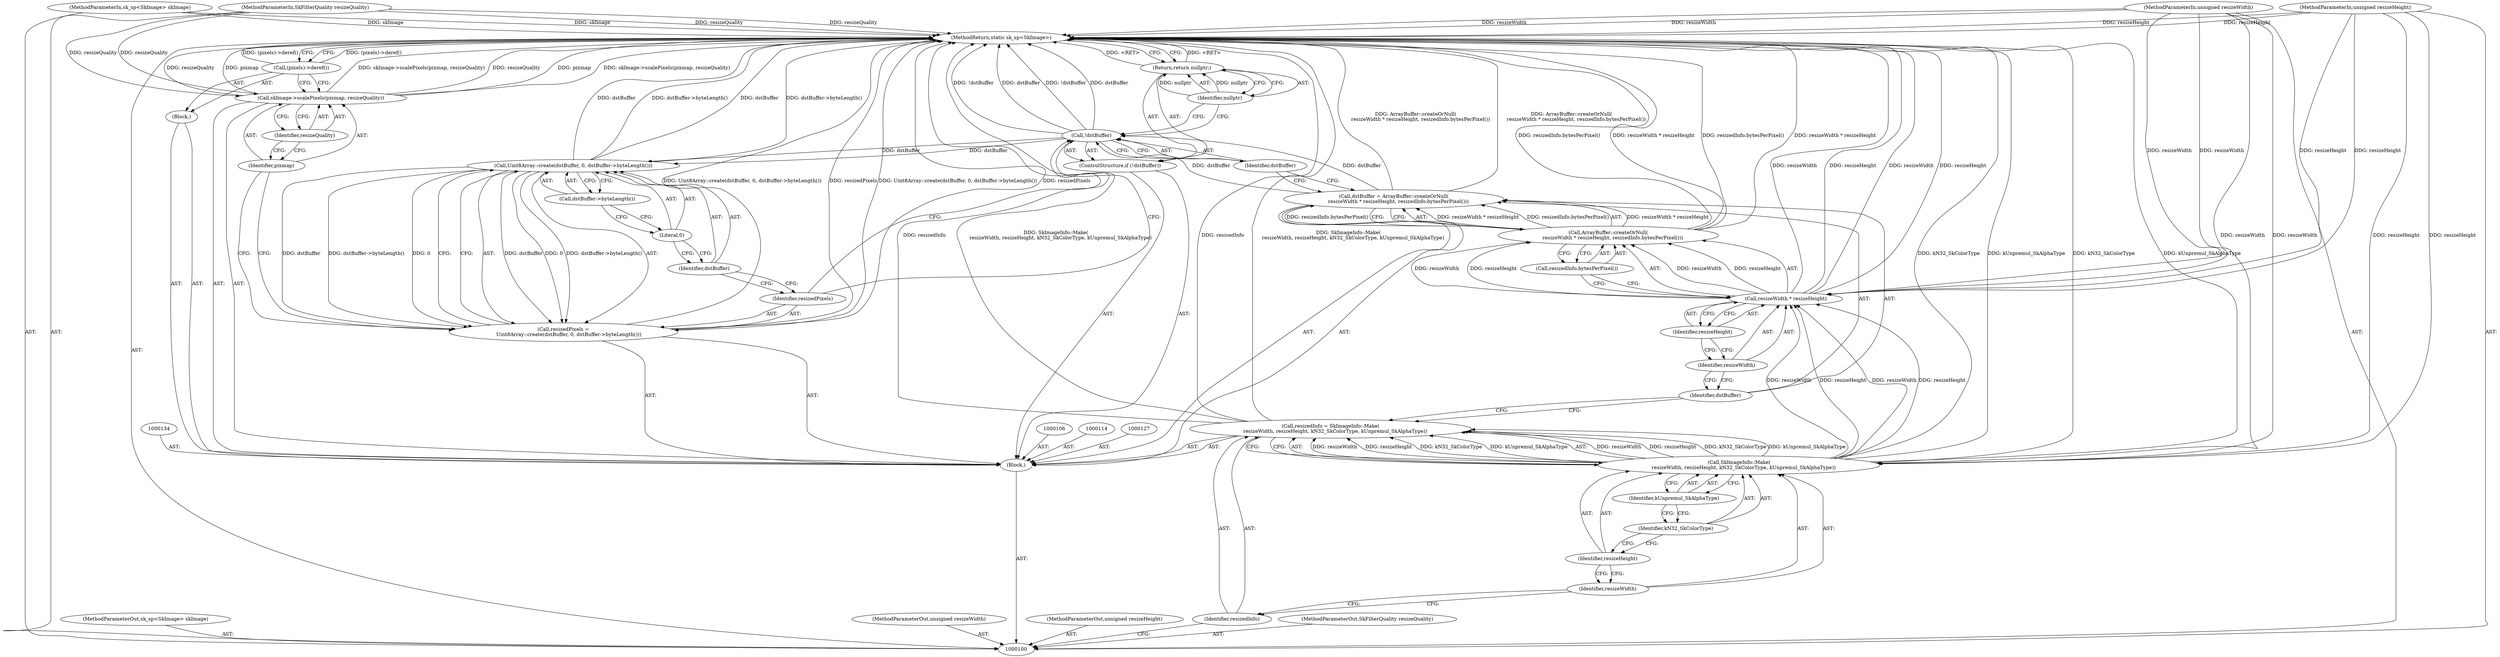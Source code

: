 digraph "1_Chrome_d59a4441697f6253e7dc3f7ae5caad6e5fd2c778_6" {
"1000140" [label="(MethodReturn,static sk_sp<SkImage>)"];
"1000101" [label="(MethodParameterIn,sk_sp<SkImage> skImage)"];
"1000199" [label="(MethodParameterOut,sk_sp<SkImage> skImage)"];
"1000126" [label="(Identifier,nullptr)"];
"1000125" [label="(Return,return nullptr;)"];
"1000128" [label="(Call,resizedPixels =\n       Uint8Array::create(dstBuffer, 0, dstBuffer->byteLength()))"];
"1000129" [label="(Identifier,resizedPixels)"];
"1000131" [label="(Identifier,dstBuffer)"];
"1000132" [label="(Literal,0)"];
"1000133" [label="(Call,dstBuffer->byteLength())"];
"1000130" [label="(Call,Uint8Array::create(dstBuffer, 0, dstBuffer->byteLength()))"];
"1000136" [label="(Identifier,pixmap)"];
"1000135" [label="(Call,skImage->scalePixels(pixmap, resizeQuality))"];
"1000137" [label="(Identifier,resizeQuality)"];
"1000138" [label="(Block,)"];
"1000139" [label="(Call,(pixels)->deref())"];
"1000102" [label="(MethodParameterIn,unsigned resizeWidth)"];
"1000200" [label="(MethodParameterOut,unsigned resizeWidth)"];
"1000103" [label="(MethodParameterIn,unsigned resizeHeight)"];
"1000201" [label="(MethodParameterOut,unsigned resizeHeight)"];
"1000104" [label="(MethodParameterIn,SkFilterQuality resizeQuality)"];
"1000202" [label="(MethodParameterOut,SkFilterQuality resizeQuality)"];
"1000105" [label="(Block,)"];
"1000107" [label="(Call,resizedInfo = SkImageInfo::Make(\n      resizeWidth, resizeHeight, kN32_SkColorType, kUnpremul_SkAlphaType))"];
"1000108" [label="(Identifier,resizedInfo)"];
"1000109" [label="(Call,SkImageInfo::Make(\n      resizeWidth, resizeHeight, kN32_SkColorType, kUnpremul_SkAlphaType))"];
"1000111" [label="(Identifier,resizeHeight)"];
"1000112" [label="(Identifier,kN32_SkColorType)"];
"1000113" [label="(Identifier,kUnpremul_SkAlphaType)"];
"1000110" [label="(Identifier,resizeWidth)"];
"1000115" [label="(Call,dstBuffer = ArrayBuffer::createOrNull(\n      resizeWidth * resizeHeight, resizedInfo.bytesPerPixel()))"];
"1000116" [label="(Identifier,dstBuffer)"];
"1000117" [label="(Call,ArrayBuffer::createOrNull(\n      resizeWidth * resizeHeight, resizedInfo.bytesPerPixel()))"];
"1000120" [label="(Identifier,resizeHeight)"];
"1000121" [label="(Call,resizedInfo.bytesPerPixel())"];
"1000118" [label="(Call,resizeWidth * resizeHeight)"];
"1000119" [label="(Identifier,resizeWidth)"];
"1000122" [label="(ControlStructure,if (!dstBuffer))"];
"1000123" [label="(Call,!dstBuffer)"];
"1000124" [label="(Identifier,dstBuffer)"];
"1000140" -> "1000100"  [label="AST: "];
"1000140" -> "1000125"  [label="CFG: "];
"1000140" -> "1000139"  [label="CFG: "];
"1000125" -> "1000140"  [label="DDG: <RET>"];
"1000115" -> "1000140"  [label="DDG: ArrayBuffer::createOrNull(\n      resizeWidth * resizeHeight, resizedInfo.bytesPerPixel())"];
"1000128" -> "1000140"  [label="DDG: Uint8Array::create(dstBuffer, 0, dstBuffer->byteLength())"];
"1000128" -> "1000140"  [label="DDG: resizedPixels"];
"1000107" -> "1000140"  [label="DDG: resizedInfo"];
"1000107" -> "1000140"  [label="DDG: SkImageInfo::Make(\n      resizeWidth, resizeHeight, kN32_SkColorType, kUnpremul_SkAlphaType)"];
"1000104" -> "1000140"  [label="DDG: resizeQuality"];
"1000117" -> "1000140"  [label="DDG: resizeWidth * resizeHeight"];
"1000117" -> "1000140"  [label="DDG: resizedInfo.bytesPerPixel()"];
"1000135" -> "1000140"  [label="DDG: pixmap"];
"1000135" -> "1000140"  [label="DDG: skImage->scalePixels(pixmap, resizeQuality)"];
"1000135" -> "1000140"  [label="DDG: resizeQuality"];
"1000118" -> "1000140"  [label="DDG: resizeWidth"];
"1000118" -> "1000140"  [label="DDG: resizeHeight"];
"1000123" -> "1000140"  [label="DDG: !dstBuffer"];
"1000123" -> "1000140"  [label="DDG: dstBuffer"];
"1000139" -> "1000140"  [label="DDG: (pixels)->deref()"];
"1000103" -> "1000140"  [label="DDG: resizeHeight"];
"1000130" -> "1000140"  [label="DDG: dstBuffer->byteLength()"];
"1000130" -> "1000140"  [label="DDG: dstBuffer"];
"1000102" -> "1000140"  [label="DDG: resizeWidth"];
"1000109" -> "1000140"  [label="DDG: kN32_SkColorType"];
"1000109" -> "1000140"  [label="DDG: kUnpremul_SkAlphaType"];
"1000101" -> "1000140"  [label="DDG: skImage"];
"1000101" -> "1000100"  [label="AST: "];
"1000101" -> "1000140"  [label="DDG: skImage"];
"1000199" -> "1000100"  [label="AST: "];
"1000126" -> "1000125"  [label="AST: "];
"1000126" -> "1000123"  [label="CFG: "];
"1000125" -> "1000126"  [label="CFG: "];
"1000126" -> "1000125"  [label="DDG: nullptr"];
"1000125" -> "1000122"  [label="AST: "];
"1000125" -> "1000126"  [label="CFG: "];
"1000126" -> "1000125"  [label="AST: "];
"1000140" -> "1000125"  [label="CFG: "];
"1000125" -> "1000140"  [label="DDG: <RET>"];
"1000126" -> "1000125"  [label="DDG: nullptr"];
"1000128" -> "1000105"  [label="AST: "];
"1000128" -> "1000130"  [label="CFG: "];
"1000129" -> "1000128"  [label="AST: "];
"1000130" -> "1000128"  [label="AST: "];
"1000136" -> "1000128"  [label="CFG: "];
"1000128" -> "1000140"  [label="DDG: Uint8Array::create(dstBuffer, 0, dstBuffer->byteLength())"];
"1000128" -> "1000140"  [label="DDG: resizedPixels"];
"1000130" -> "1000128"  [label="DDG: dstBuffer"];
"1000130" -> "1000128"  [label="DDG: 0"];
"1000130" -> "1000128"  [label="DDG: dstBuffer->byteLength()"];
"1000129" -> "1000128"  [label="AST: "];
"1000129" -> "1000123"  [label="CFG: "];
"1000131" -> "1000129"  [label="CFG: "];
"1000131" -> "1000130"  [label="AST: "];
"1000131" -> "1000129"  [label="CFG: "];
"1000132" -> "1000131"  [label="CFG: "];
"1000132" -> "1000130"  [label="AST: "];
"1000132" -> "1000131"  [label="CFG: "];
"1000133" -> "1000132"  [label="CFG: "];
"1000133" -> "1000130"  [label="AST: "];
"1000133" -> "1000132"  [label="CFG: "];
"1000130" -> "1000133"  [label="CFG: "];
"1000130" -> "1000128"  [label="AST: "];
"1000130" -> "1000133"  [label="CFG: "];
"1000131" -> "1000130"  [label="AST: "];
"1000132" -> "1000130"  [label="AST: "];
"1000133" -> "1000130"  [label="AST: "];
"1000128" -> "1000130"  [label="CFG: "];
"1000130" -> "1000140"  [label="DDG: dstBuffer->byteLength()"];
"1000130" -> "1000140"  [label="DDG: dstBuffer"];
"1000130" -> "1000128"  [label="DDG: dstBuffer"];
"1000130" -> "1000128"  [label="DDG: 0"];
"1000130" -> "1000128"  [label="DDG: dstBuffer->byteLength()"];
"1000123" -> "1000130"  [label="DDG: dstBuffer"];
"1000136" -> "1000135"  [label="AST: "];
"1000136" -> "1000128"  [label="CFG: "];
"1000137" -> "1000136"  [label="CFG: "];
"1000135" -> "1000105"  [label="AST: "];
"1000135" -> "1000137"  [label="CFG: "];
"1000136" -> "1000135"  [label="AST: "];
"1000137" -> "1000135"  [label="AST: "];
"1000139" -> "1000135"  [label="CFG: "];
"1000135" -> "1000140"  [label="DDG: pixmap"];
"1000135" -> "1000140"  [label="DDG: skImage->scalePixels(pixmap, resizeQuality)"];
"1000135" -> "1000140"  [label="DDG: resizeQuality"];
"1000104" -> "1000135"  [label="DDG: resizeQuality"];
"1000137" -> "1000135"  [label="AST: "];
"1000137" -> "1000136"  [label="CFG: "];
"1000135" -> "1000137"  [label="CFG: "];
"1000138" -> "1000105"  [label="AST: "];
"1000139" -> "1000138"  [label="AST: "];
"1000139" -> "1000138"  [label="AST: "];
"1000139" -> "1000135"  [label="CFG: "];
"1000140" -> "1000139"  [label="CFG: "];
"1000139" -> "1000140"  [label="DDG: (pixels)->deref()"];
"1000102" -> "1000100"  [label="AST: "];
"1000102" -> "1000140"  [label="DDG: resizeWidth"];
"1000102" -> "1000109"  [label="DDG: resizeWidth"];
"1000102" -> "1000118"  [label="DDG: resizeWidth"];
"1000200" -> "1000100"  [label="AST: "];
"1000103" -> "1000100"  [label="AST: "];
"1000103" -> "1000140"  [label="DDG: resizeHeight"];
"1000103" -> "1000109"  [label="DDG: resizeHeight"];
"1000103" -> "1000118"  [label="DDG: resizeHeight"];
"1000201" -> "1000100"  [label="AST: "];
"1000104" -> "1000100"  [label="AST: "];
"1000104" -> "1000140"  [label="DDG: resizeQuality"];
"1000104" -> "1000135"  [label="DDG: resizeQuality"];
"1000202" -> "1000100"  [label="AST: "];
"1000105" -> "1000100"  [label="AST: "];
"1000106" -> "1000105"  [label="AST: "];
"1000107" -> "1000105"  [label="AST: "];
"1000114" -> "1000105"  [label="AST: "];
"1000115" -> "1000105"  [label="AST: "];
"1000122" -> "1000105"  [label="AST: "];
"1000127" -> "1000105"  [label="AST: "];
"1000128" -> "1000105"  [label="AST: "];
"1000134" -> "1000105"  [label="AST: "];
"1000135" -> "1000105"  [label="AST: "];
"1000138" -> "1000105"  [label="AST: "];
"1000107" -> "1000105"  [label="AST: "];
"1000107" -> "1000109"  [label="CFG: "];
"1000108" -> "1000107"  [label="AST: "];
"1000109" -> "1000107"  [label="AST: "];
"1000116" -> "1000107"  [label="CFG: "];
"1000107" -> "1000140"  [label="DDG: resizedInfo"];
"1000107" -> "1000140"  [label="DDG: SkImageInfo::Make(\n      resizeWidth, resizeHeight, kN32_SkColorType, kUnpremul_SkAlphaType)"];
"1000109" -> "1000107"  [label="DDG: resizeWidth"];
"1000109" -> "1000107"  [label="DDG: resizeHeight"];
"1000109" -> "1000107"  [label="DDG: kN32_SkColorType"];
"1000109" -> "1000107"  [label="DDG: kUnpremul_SkAlphaType"];
"1000108" -> "1000107"  [label="AST: "];
"1000108" -> "1000100"  [label="CFG: "];
"1000110" -> "1000108"  [label="CFG: "];
"1000109" -> "1000107"  [label="AST: "];
"1000109" -> "1000113"  [label="CFG: "];
"1000110" -> "1000109"  [label="AST: "];
"1000111" -> "1000109"  [label="AST: "];
"1000112" -> "1000109"  [label="AST: "];
"1000113" -> "1000109"  [label="AST: "];
"1000107" -> "1000109"  [label="CFG: "];
"1000109" -> "1000140"  [label="DDG: kN32_SkColorType"];
"1000109" -> "1000140"  [label="DDG: kUnpremul_SkAlphaType"];
"1000109" -> "1000107"  [label="DDG: resizeWidth"];
"1000109" -> "1000107"  [label="DDG: resizeHeight"];
"1000109" -> "1000107"  [label="DDG: kN32_SkColorType"];
"1000109" -> "1000107"  [label="DDG: kUnpremul_SkAlphaType"];
"1000102" -> "1000109"  [label="DDG: resizeWidth"];
"1000103" -> "1000109"  [label="DDG: resizeHeight"];
"1000109" -> "1000118"  [label="DDG: resizeWidth"];
"1000109" -> "1000118"  [label="DDG: resizeHeight"];
"1000111" -> "1000109"  [label="AST: "];
"1000111" -> "1000110"  [label="CFG: "];
"1000112" -> "1000111"  [label="CFG: "];
"1000112" -> "1000109"  [label="AST: "];
"1000112" -> "1000111"  [label="CFG: "];
"1000113" -> "1000112"  [label="CFG: "];
"1000113" -> "1000109"  [label="AST: "];
"1000113" -> "1000112"  [label="CFG: "];
"1000109" -> "1000113"  [label="CFG: "];
"1000110" -> "1000109"  [label="AST: "];
"1000110" -> "1000108"  [label="CFG: "];
"1000111" -> "1000110"  [label="CFG: "];
"1000115" -> "1000105"  [label="AST: "];
"1000115" -> "1000117"  [label="CFG: "];
"1000116" -> "1000115"  [label="AST: "];
"1000117" -> "1000115"  [label="AST: "];
"1000124" -> "1000115"  [label="CFG: "];
"1000115" -> "1000140"  [label="DDG: ArrayBuffer::createOrNull(\n      resizeWidth * resizeHeight, resizedInfo.bytesPerPixel())"];
"1000117" -> "1000115"  [label="DDG: resizeWidth * resizeHeight"];
"1000117" -> "1000115"  [label="DDG: resizedInfo.bytesPerPixel()"];
"1000115" -> "1000123"  [label="DDG: dstBuffer"];
"1000116" -> "1000115"  [label="AST: "];
"1000116" -> "1000107"  [label="CFG: "];
"1000119" -> "1000116"  [label="CFG: "];
"1000117" -> "1000115"  [label="AST: "];
"1000117" -> "1000121"  [label="CFG: "];
"1000118" -> "1000117"  [label="AST: "];
"1000121" -> "1000117"  [label="AST: "];
"1000115" -> "1000117"  [label="CFG: "];
"1000117" -> "1000140"  [label="DDG: resizeWidth * resizeHeight"];
"1000117" -> "1000140"  [label="DDG: resizedInfo.bytesPerPixel()"];
"1000117" -> "1000115"  [label="DDG: resizeWidth * resizeHeight"];
"1000117" -> "1000115"  [label="DDG: resizedInfo.bytesPerPixel()"];
"1000118" -> "1000117"  [label="DDG: resizeWidth"];
"1000118" -> "1000117"  [label="DDG: resizeHeight"];
"1000120" -> "1000118"  [label="AST: "];
"1000120" -> "1000119"  [label="CFG: "];
"1000118" -> "1000120"  [label="CFG: "];
"1000121" -> "1000117"  [label="AST: "];
"1000121" -> "1000118"  [label="CFG: "];
"1000117" -> "1000121"  [label="CFG: "];
"1000118" -> "1000117"  [label="AST: "];
"1000118" -> "1000120"  [label="CFG: "];
"1000119" -> "1000118"  [label="AST: "];
"1000120" -> "1000118"  [label="AST: "];
"1000121" -> "1000118"  [label="CFG: "];
"1000118" -> "1000140"  [label="DDG: resizeWidth"];
"1000118" -> "1000140"  [label="DDG: resizeHeight"];
"1000118" -> "1000117"  [label="DDG: resizeWidth"];
"1000118" -> "1000117"  [label="DDG: resizeHeight"];
"1000109" -> "1000118"  [label="DDG: resizeWidth"];
"1000109" -> "1000118"  [label="DDG: resizeHeight"];
"1000102" -> "1000118"  [label="DDG: resizeWidth"];
"1000103" -> "1000118"  [label="DDG: resizeHeight"];
"1000119" -> "1000118"  [label="AST: "];
"1000119" -> "1000116"  [label="CFG: "];
"1000120" -> "1000119"  [label="CFG: "];
"1000122" -> "1000105"  [label="AST: "];
"1000123" -> "1000122"  [label="AST: "];
"1000125" -> "1000122"  [label="AST: "];
"1000123" -> "1000122"  [label="AST: "];
"1000123" -> "1000124"  [label="CFG: "];
"1000124" -> "1000123"  [label="AST: "];
"1000126" -> "1000123"  [label="CFG: "];
"1000129" -> "1000123"  [label="CFG: "];
"1000123" -> "1000140"  [label="DDG: !dstBuffer"];
"1000123" -> "1000140"  [label="DDG: dstBuffer"];
"1000115" -> "1000123"  [label="DDG: dstBuffer"];
"1000123" -> "1000130"  [label="DDG: dstBuffer"];
"1000124" -> "1000123"  [label="AST: "];
"1000124" -> "1000115"  [label="CFG: "];
"1000123" -> "1000124"  [label="CFG: "];
}
